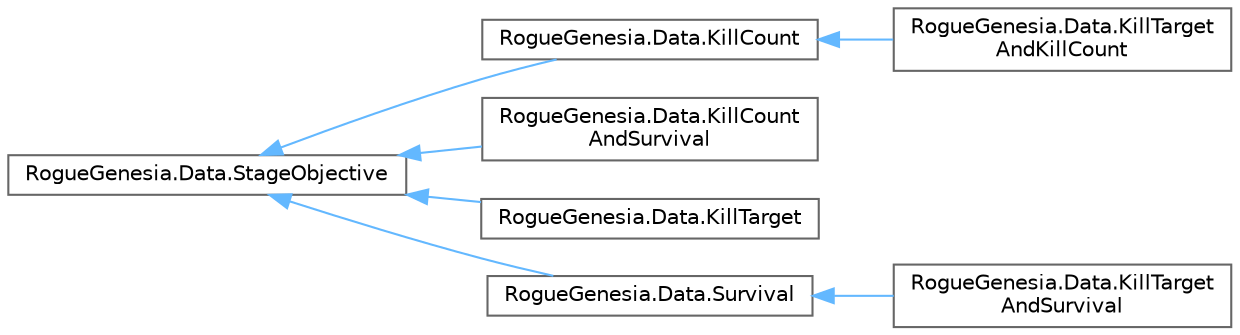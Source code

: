 digraph "Graphical Class Hierarchy"
{
 // LATEX_PDF_SIZE
  bgcolor="transparent";
  edge [fontname=Helvetica,fontsize=10,labelfontname=Helvetica,labelfontsize=10];
  node [fontname=Helvetica,fontsize=10,shape=box,height=0.2,width=0.4];
  rankdir="LR";
  Node0 [label="RogueGenesia.Data.StageObjective",height=0.2,width=0.4,color="grey40", fillcolor="white", style="filled",URL="$class_rogue_genesia_1_1_data_1_1_stage_objective.html",tooltip=" "];
  Node0 -> Node1 [dir="back",color="steelblue1",style="solid"];
  Node1 [label="RogueGenesia.Data.KillCount",height=0.2,width=0.4,color="grey40", fillcolor="white", style="filled",URL="$class_rogue_genesia_1_1_data_1_1_kill_count.html",tooltip=" "];
  Node1 -> Node2 [dir="back",color="steelblue1",style="solid"];
  Node2 [label="RogueGenesia.Data.KillTarget\lAndKillCount",height=0.2,width=0.4,color="grey40", fillcolor="white", style="filled",URL="$class_rogue_genesia_1_1_data_1_1_kill_target_and_kill_count.html",tooltip=" "];
  Node0 -> Node3 [dir="back",color="steelblue1",style="solid"];
  Node3 [label="RogueGenesia.Data.KillCount\lAndSurvival",height=0.2,width=0.4,color="grey40", fillcolor="white", style="filled",URL="$class_rogue_genesia_1_1_data_1_1_kill_count_and_survival.html",tooltip=" "];
  Node0 -> Node4 [dir="back",color="steelblue1",style="solid"];
  Node4 [label="RogueGenesia.Data.KillTarget",height=0.2,width=0.4,color="grey40", fillcolor="white", style="filled",URL="$class_rogue_genesia_1_1_data_1_1_kill_target.html",tooltip=" "];
  Node0 -> Node5 [dir="back",color="steelblue1",style="solid"];
  Node5 [label="RogueGenesia.Data.Survival",height=0.2,width=0.4,color="grey40", fillcolor="white", style="filled",URL="$class_rogue_genesia_1_1_data_1_1_survival.html",tooltip=" "];
  Node5 -> Node6 [dir="back",color="steelblue1",style="solid"];
  Node6 [label="RogueGenesia.Data.KillTarget\lAndSurvival",height=0.2,width=0.4,color="grey40", fillcolor="white", style="filled",URL="$class_rogue_genesia_1_1_data_1_1_kill_target_and_survival.html",tooltip=" "];
}
